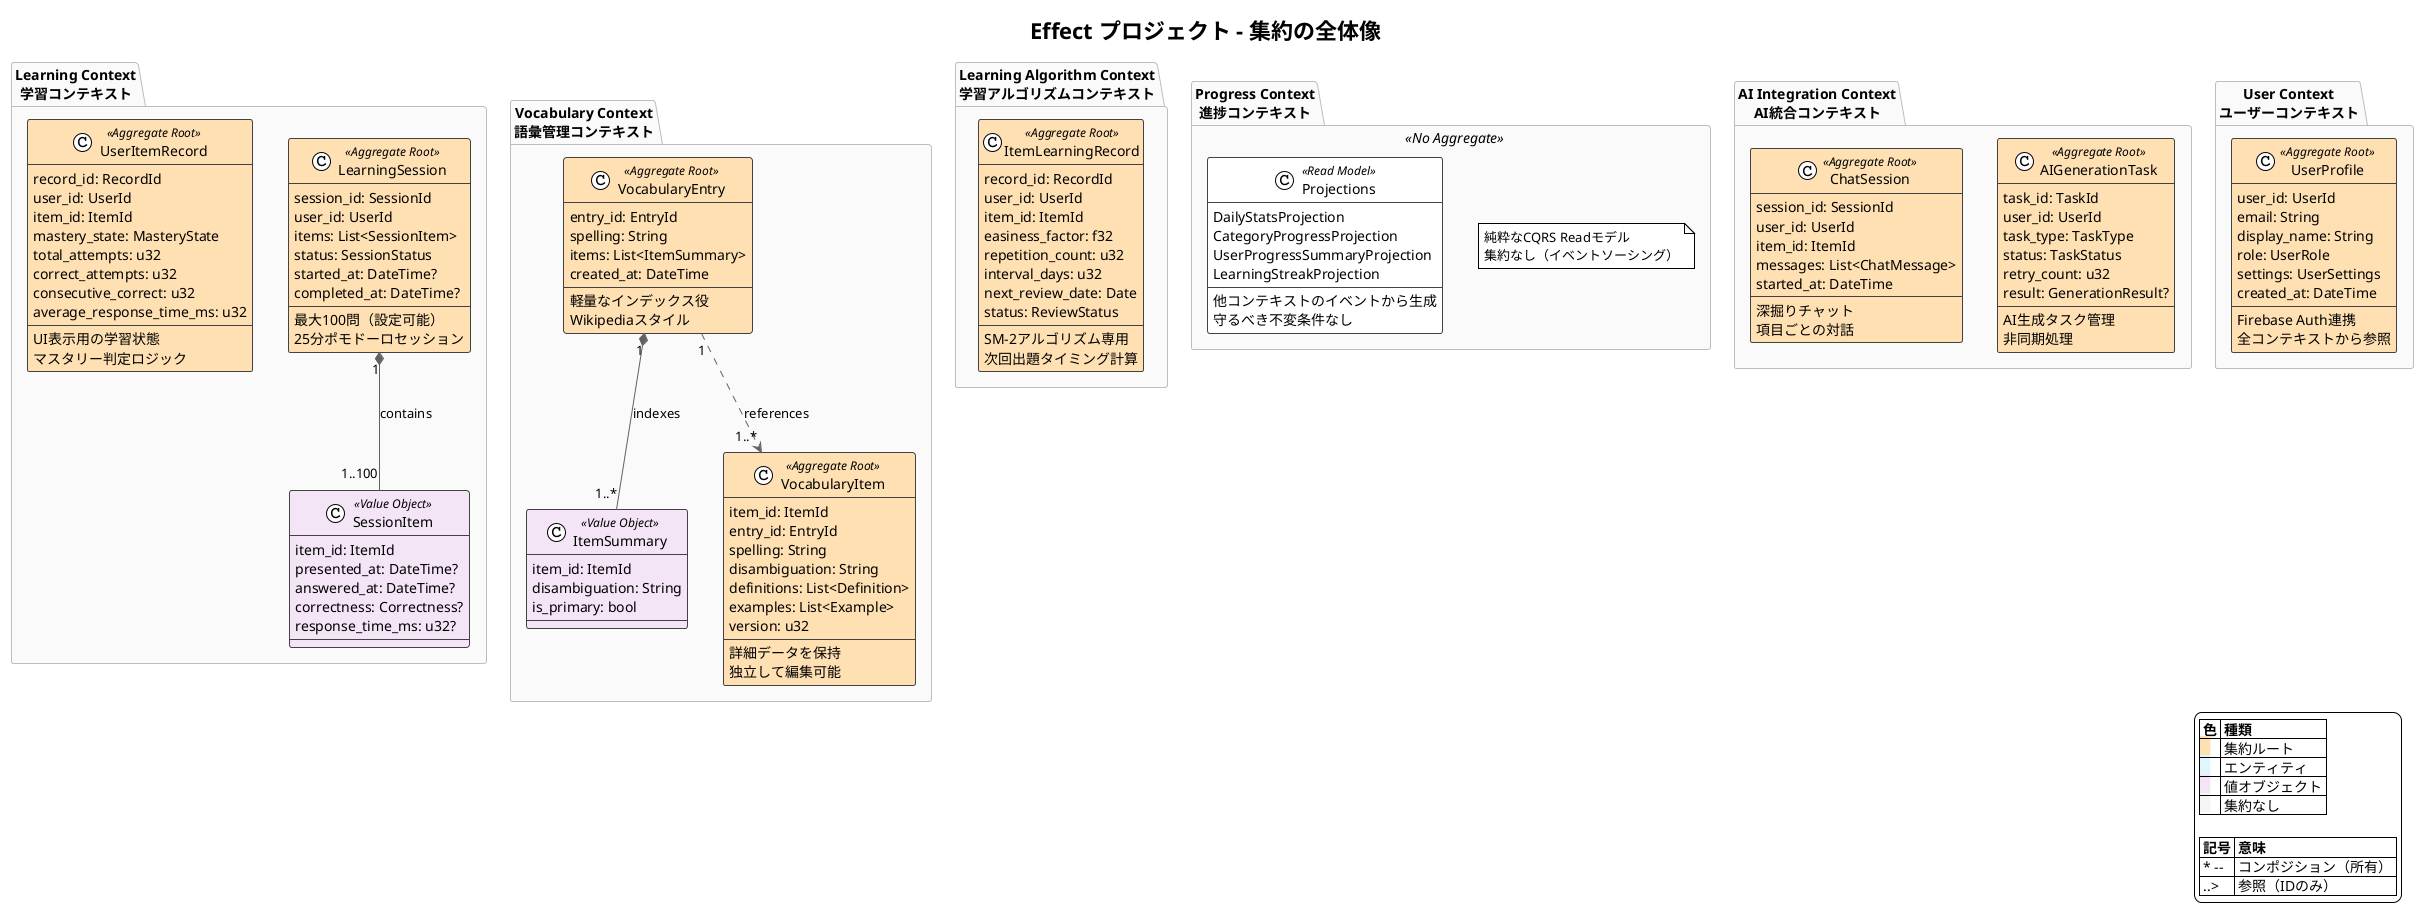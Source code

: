 @startuml aggregate-overview
!theme plain
title Effect プロジェクト - 集約の全体像

' カラー定義
!define AGGREGATE_COLOR #FFE0B2
!define ENTITY_COLOR #E1F5FE
!define VALUE_OBJECT_COLOR #F3E5F5
!define NO_AGGREGATE_COLOR #F5F5F5

' スタイル定義
skinparam class {
  BackgroundColor<<Aggregate Root>> AGGREGATE_COLOR
  BackgroundColor<<Entity>> ENTITY_COLOR
  BackgroundColor<<Value Object>> VALUE_OBJECT_COLOR
  BackgroundColor<<No Aggregate>> NO_AGGREGATE_COLOR
  BorderColor #424242
  ArrowColor #616161
}

skinparam package {
  BackgroundColor #FAFAFA
  BorderColor #BDBDBD
  FontSize 14
}

' Learning Context
package "Learning Context\n学習コンテキスト" {
  class LearningSession <<Aggregate Root>> {
    session_id: SessionId
    user_id: UserId
    items: List<SessionItem>
    status: SessionStatus
    started_at: DateTime?
    completed_at: DateTime?
    --
    最大100問（設定可能）
    25分ポモドーロセッション
  }
  
  class SessionItem <<Value Object>> {
    item_id: ItemId
    presented_at: DateTime?
    answered_at: DateTime?
    correctness: Correctness?
    response_time_ms: u32?
  }
  
  class UserItemRecord <<Aggregate Root>> {
    record_id: RecordId
    user_id: UserId
    item_id: ItemId
    mastery_state: MasteryState
    total_attempts: u32
    correct_attempts: u32
    consecutive_correct: u32
    average_response_time_ms: u32
    --
    UI表示用の学習状態
    マスタリー判定ロジック
  }
  
  LearningSession "1" *-- "1..100" SessionItem : contains
}

' Vocabulary Context
package "Vocabulary Context\n語彙管理コンテキスト" {
  class VocabularyEntry <<Aggregate Root>> {
    entry_id: EntryId
    spelling: String
    items: List<ItemSummary>
    created_at: DateTime
    --
    軽量なインデックス役
    Wikipediaスタイル
  }
  
  class ItemSummary <<Value Object>> {
    item_id: ItemId
    disambiguation: String
    is_primary: bool
  }
  
  class VocabularyItem <<Aggregate Root>> {
    item_id: ItemId
    entry_id: EntryId
    spelling: String
    disambiguation: String
    definitions: List<Definition>
    examples: List<Example>
    version: u32
    --
    詳細データを保持
    独立して編集可能
  }
  
  VocabularyEntry "1" *-- "1..*" ItemSummary : indexes
  VocabularyEntry "1" ..> "1..*" VocabularyItem : references
}

' Learning Algorithm Context
package "Learning Algorithm Context\n学習アルゴリズムコンテキスト" {
  class ItemLearningRecord <<Aggregate Root>> {
    record_id: RecordId
    user_id: UserId
    item_id: ItemId
    easiness_factor: f32
    repetition_count: u32
    interval_days: u32
    next_review_date: Date
    status: ReviewStatus
    --
    SM-2アルゴリズム専用
    次回出題タイミング計算
  }
}

' Progress Context
package "Progress Context\n進捗コンテキスト" <<No Aggregate>> {
  note "純粋なCQRS Readモデル\n集約なし（イベントソーシング）" as N1
  
  class Projections <<Read Model>> {
    DailyStatsProjection
    CategoryProgressProjection
    UserProgressSummaryProjection
    LearningStreakProjection
    --
    他コンテキストのイベントから生成
    守るべき不変条件なし
  }
}

' AI Integration Context
package "AI Integration Context\nAI統合コンテキスト" {
  class AIGenerationTask <<Aggregate Root>> {
    task_id: TaskId
    user_id: UserId
    task_type: TaskType
    status: TaskStatus
    retry_count: u32
    result: GenerationResult?
    --
    AI生成タスク管理
    非同期処理
  }
  
  class ChatSession <<Aggregate Root>> {
    session_id: SessionId
    user_id: UserId
    item_id: ItemId
    messages: List<ChatMessage>
    started_at: DateTime
    --
    深掘りチャット
    項目ごとの対話
  }
}

' User Context
package "User Context\nユーザーコンテキスト" {
  class UserProfile <<Aggregate Root>> {
    user_id: UserId
    email: String
    display_name: String
    role: UserRole
    settings: UserSettings
    created_at: DateTime
    --
    Firebase Auth連携
    全コンテキストから参照
  }
}

' 凡例
legend right
  |= 色 |= 種類 |
  |<back:AGGREGATE_COLOR>   </back>| 集約ルート |
  |<back:ENTITY_COLOR>   </back>| エンティティ |
  |<back:VALUE_OBJECT_COLOR>   </back>| 値オブジェクト |
  |<back:NO_AGGREGATE_COLOR>   </back>| 集約なし |
  
  |= 記号 |= 意味 |
  | * -- | コンポジション（所有） |
  | ..> | 参照（IDのみ） |
endlegend

@enduml
